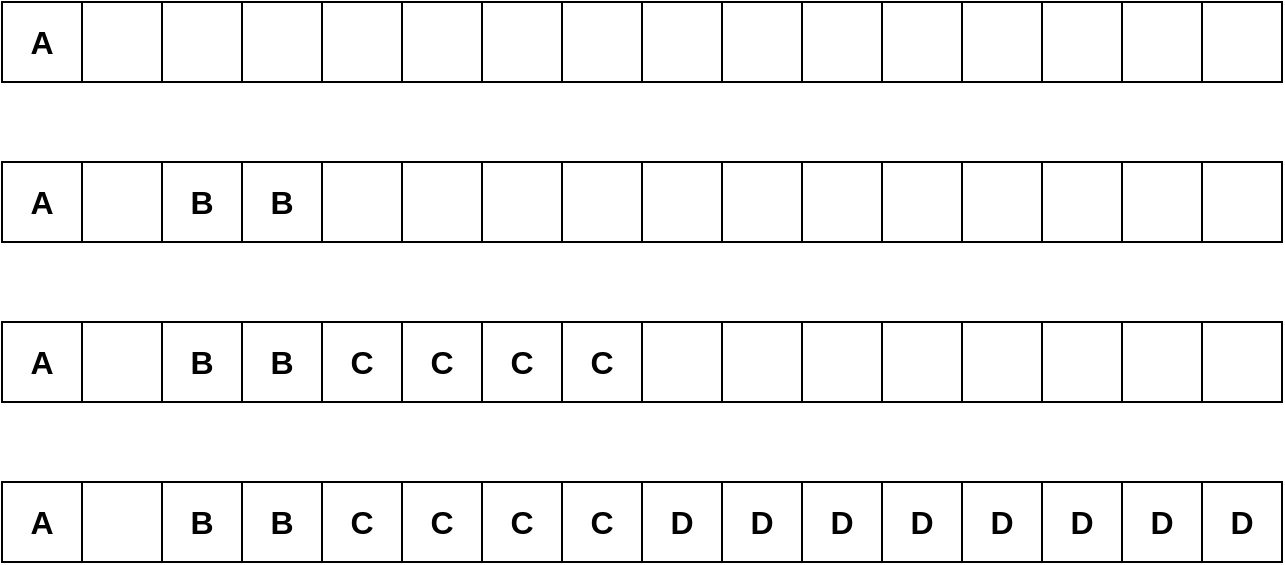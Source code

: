<mxfile version="26.1.0">
  <diagram name="Страница — 1" id="wgxagjG6LZKuOvpzFUlY">
    <mxGraphModel dx="943" dy="543" grid="0" gridSize="10" guides="1" tooltips="1" connect="1" arrows="1" fold="1" page="0" pageScale="1" pageWidth="827" pageHeight="1169" math="0" shadow="0">
      <root>
        <mxCell id="0" />
        <mxCell id="1" parent="0" />
        <mxCell id="ocvHNN4MX_A-09pbv-Cw-1" value="&lt;b&gt;&lt;font style=&quot;font-size: 16px;&quot;&gt;A&lt;/font&gt;&lt;/b&gt;" style="whiteSpace=wrap;html=1;aspect=fixed;fillColor=none;fontFamily=Helvetica;" parent="1" vertex="1">
          <mxGeometry x="160" y="220" width="40" height="40" as="geometry" />
        </mxCell>
        <mxCell id="ocvHNN4MX_A-09pbv-Cw-2" value="&lt;br&gt;&lt;div&gt;&lt;br&gt;&lt;/div&gt;" style="whiteSpace=wrap;html=1;aspect=fixed;fillColor=none;fontFamily=Helvetica;" parent="1" vertex="1">
          <mxGeometry x="200" y="220" width="40" height="40" as="geometry" />
        </mxCell>
        <mxCell id="ocvHNN4MX_A-09pbv-Cw-3" value="&lt;b&gt;&lt;font style=&quot;font-size: 16px;&quot;&gt;B&lt;/font&gt;&lt;/b&gt;" style="whiteSpace=wrap;html=1;aspect=fixed;fillColor=none;fontFamily=Helvetica;" parent="1" vertex="1">
          <mxGeometry x="240" y="220" width="40" height="40" as="geometry" />
        </mxCell>
        <mxCell id="ocvHNN4MX_A-09pbv-Cw-4" value="&lt;b&gt;&lt;font style=&quot;font-size: 16px;&quot;&gt;B&lt;/font&gt;&lt;/b&gt;" style="whiteSpace=wrap;html=1;aspect=fixed;fillColor=none;fontFamily=Helvetica;" parent="1" vertex="1">
          <mxGeometry x="280" y="220" width="40" height="40" as="geometry" />
        </mxCell>
        <mxCell id="ocvHNN4MX_A-09pbv-Cw-5" value="" style="whiteSpace=wrap;html=1;aspect=fixed;fillColor=none;fontFamily=Helvetica;" parent="1" vertex="1">
          <mxGeometry x="320" y="220" width="40" height="40" as="geometry" />
        </mxCell>
        <mxCell id="ocvHNN4MX_A-09pbv-Cw-6" value="" style="whiteSpace=wrap;html=1;aspect=fixed;fillColor=none;fontFamily=Helvetica;" parent="1" vertex="1">
          <mxGeometry x="360" y="220" width="40" height="40" as="geometry" />
        </mxCell>
        <mxCell id="ocvHNN4MX_A-09pbv-Cw-7" value="" style="whiteSpace=wrap;html=1;aspect=fixed;fillColor=none;fontFamily=Helvetica;" parent="1" vertex="1">
          <mxGeometry x="400" y="220" width="40" height="40" as="geometry" />
        </mxCell>
        <mxCell id="ocvHNN4MX_A-09pbv-Cw-9" value="" style="whiteSpace=wrap;html=1;aspect=fixed;fillColor=none;fontFamily=Helvetica;" parent="1" vertex="1">
          <mxGeometry x="480" y="220" width="40" height="40" as="geometry" />
        </mxCell>
        <mxCell id="ocvHNN4MX_A-09pbv-Cw-10" value="" style="whiteSpace=wrap;html=1;aspect=fixed;fillColor=none;fontFamily=Helvetica;" parent="1" vertex="1">
          <mxGeometry x="520" y="220" width="40" height="40" as="geometry" />
        </mxCell>
        <mxCell id="ocvHNN4MX_A-09pbv-Cw-19" value="" style="whiteSpace=wrap;html=1;aspect=fixed;fillColor=none;fontFamily=Helvetica;" parent="1" vertex="1">
          <mxGeometry x="440" y="220" width="40" height="40" as="geometry" />
        </mxCell>
        <mxCell id="EEsGbf8b42MlGyWfl3og-1" value="&lt;b&gt;&lt;font style=&quot;font-size: 16px;&quot;&gt;A&lt;/font&gt;&lt;/b&gt;" style="whiteSpace=wrap;html=1;aspect=fixed;fillColor=none;fontFamily=Helvetica;" parent="1" vertex="1">
          <mxGeometry x="160" y="300" width="40" height="40" as="geometry" />
        </mxCell>
        <mxCell id="EEsGbf8b42MlGyWfl3og-2" value="&lt;br&gt;&lt;div&gt;&lt;br&gt;&lt;/div&gt;" style="whiteSpace=wrap;html=1;aspect=fixed;fillColor=none;fontFamily=Helvetica;" parent="1" vertex="1">
          <mxGeometry x="200" y="300" width="40" height="40" as="geometry" />
        </mxCell>
        <mxCell id="EEsGbf8b42MlGyWfl3og-3" value="&lt;b&gt;&lt;font style=&quot;font-size: 16px;&quot;&gt;B&lt;/font&gt;&lt;/b&gt;" style="whiteSpace=wrap;html=1;aspect=fixed;fillColor=none;fontFamily=Helvetica;" parent="1" vertex="1">
          <mxGeometry x="240" y="300" width="40" height="40" as="geometry" />
        </mxCell>
        <mxCell id="EEsGbf8b42MlGyWfl3og-4" value="&lt;b&gt;&lt;font style=&quot;font-size: 16px;&quot;&gt;B&lt;/font&gt;&lt;/b&gt;" style="whiteSpace=wrap;html=1;aspect=fixed;fillColor=none;fontFamily=Helvetica;" parent="1" vertex="1">
          <mxGeometry x="280" y="300" width="40" height="40" as="geometry" />
        </mxCell>
        <mxCell id="EEsGbf8b42MlGyWfl3og-5" value="&lt;b&gt;&lt;font style=&quot;font-size: 16px;&quot;&gt;C&lt;/font&gt;&lt;/b&gt;" style="whiteSpace=wrap;html=1;aspect=fixed;fillColor=none;fontFamily=Helvetica;" parent="1" vertex="1">
          <mxGeometry x="320" y="300" width="40" height="40" as="geometry" />
        </mxCell>
        <mxCell id="EEsGbf8b42MlGyWfl3og-6" value="&lt;b&gt;&lt;font style=&quot;font-size: 16px;&quot;&gt;C&lt;/font&gt;&lt;/b&gt;" style="whiteSpace=wrap;html=1;aspect=fixed;fillColor=none;fontFamily=Helvetica;" parent="1" vertex="1">
          <mxGeometry x="360" y="300" width="40" height="40" as="geometry" />
        </mxCell>
        <mxCell id="EEsGbf8b42MlGyWfl3og-7" value="&lt;b&gt;&lt;font style=&quot;font-size: 16px;&quot;&gt;C&lt;/font&gt;&lt;/b&gt;" style="whiteSpace=wrap;html=1;aspect=fixed;fillColor=none;fontFamily=Helvetica;" parent="1" vertex="1">
          <mxGeometry x="400" y="300" width="40" height="40" as="geometry" />
        </mxCell>
        <mxCell id="EEsGbf8b42MlGyWfl3og-8" value="" style="whiteSpace=wrap;html=1;aspect=fixed;fillColor=none;fontFamily=Helvetica;" parent="1" vertex="1">
          <mxGeometry x="480" y="300" width="40" height="40" as="geometry" />
        </mxCell>
        <mxCell id="EEsGbf8b42MlGyWfl3og-9" value="" style="whiteSpace=wrap;html=1;aspect=fixed;fillColor=none;fontFamily=Helvetica;" parent="1" vertex="1">
          <mxGeometry x="520" y="300" width="40" height="40" as="geometry" />
        </mxCell>
        <mxCell id="EEsGbf8b42MlGyWfl3og-16" value="&lt;b&gt;&lt;font style=&quot;font-size: 16px;&quot;&gt;C&lt;/font&gt;&lt;/b&gt;" style="whiteSpace=wrap;html=1;aspect=fixed;fillColor=none;fontFamily=Helvetica;" parent="1" vertex="1">
          <mxGeometry x="440" y="300" width="40" height="40" as="geometry" />
        </mxCell>
        <mxCell id="EEsGbf8b42MlGyWfl3og-27" value="&lt;b&gt;&lt;font style=&quot;font-size: 16px;&quot;&gt;A&lt;/font&gt;&lt;/b&gt;" style="whiteSpace=wrap;html=1;aspect=fixed;fillColor=none;fontFamily=Helvetica;" parent="1" vertex="1">
          <mxGeometry x="160" y="380" width="40" height="40" as="geometry" />
        </mxCell>
        <mxCell id="EEsGbf8b42MlGyWfl3og-28" value="&lt;br&gt;&lt;div&gt;&lt;br&gt;&lt;/div&gt;" style="whiteSpace=wrap;html=1;aspect=fixed;fillColor=none;fontFamily=Helvetica;" parent="1" vertex="1">
          <mxGeometry x="200" y="380" width="40" height="40" as="geometry" />
        </mxCell>
        <mxCell id="EEsGbf8b42MlGyWfl3og-29" value="&lt;b&gt;&lt;font style=&quot;font-size: 16px;&quot;&gt;B&lt;/font&gt;&lt;/b&gt;" style="whiteSpace=wrap;html=1;aspect=fixed;fillColor=none;fontFamily=Helvetica;" parent="1" vertex="1">
          <mxGeometry x="240" y="380" width="40" height="40" as="geometry" />
        </mxCell>
        <mxCell id="EEsGbf8b42MlGyWfl3og-30" value="&lt;b&gt;&lt;font style=&quot;font-size: 16px;&quot;&gt;B&lt;/font&gt;&lt;/b&gt;" style="whiteSpace=wrap;html=1;aspect=fixed;fillColor=none;fontFamily=Helvetica;" parent="1" vertex="1">
          <mxGeometry x="280" y="380" width="40" height="40" as="geometry" />
        </mxCell>
        <mxCell id="EEsGbf8b42MlGyWfl3og-31" value="&lt;b&gt;&lt;font style=&quot;font-size: 16px;&quot;&gt;C&lt;/font&gt;&lt;/b&gt;" style="whiteSpace=wrap;html=1;aspect=fixed;fillColor=none;fontFamily=Helvetica;" parent="1" vertex="1">
          <mxGeometry x="320" y="380" width="40" height="40" as="geometry" />
        </mxCell>
        <mxCell id="EEsGbf8b42MlGyWfl3og-32" value="&lt;b&gt;&lt;font style=&quot;font-size: 16px;&quot;&gt;C&lt;/font&gt;&lt;/b&gt;" style="whiteSpace=wrap;html=1;aspect=fixed;fillColor=none;fontFamily=Helvetica;" parent="1" vertex="1">
          <mxGeometry x="360" y="380" width="40" height="40" as="geometry" />
        </mxCell>
        <mxCell id="EEsGbf8b42MlGyWfl3og-33" value="&lt;b&gt;&lt;font style=&quot;font-size: 16px;&quot;&gt;C&lt;/font&gt;&lt;/b&gt;" style="whiteSpace=wrap;html=1;aspect=fixed;fillColor=none;fontFamily=Helvetica;" parent="1" vertex="1">
          <mxGeometry x="400" y="380" width="40" height="40" as="geometry" />
        </mxCell>
        <mxCell id="EEsGbf8b42MlGyWfl3og-36" value="&lt;b&gt;&lt;font style=&quot;font-size: 16px;&quot;&gt;C&lt;/font&gt;&lt;/b&gt;" style="whiteSpace=wrap;html=1;aspect=fixed;fillColor=none;fontFamily=Helvetica;" parent="1" vertex="1">
          <mxGeometry x="440" y="380" width="40" height="40" as="geometry" />
        </mxCell>
        <mxCell id="EEsGbf8b42MlGyWfl3og-41" value="&lt;b&gt;&lt;font style=&quot;font-size: 16px;&quot;&gt;D&lt;/font&gt;&lt;/b&gt;" style="whiteSpace=wrap;html=1;aspect=fixed;fillColor=none;fontFamily=Helvetica;" parent="1" vertex="1">
          <mxGeometry x="480" y="380" width="40" height="40" as="geometry" />
        </mxCell>
        <mxCell id="EEsGbf8b42MlGyWfl3og-42" value="&lt;b&gt;&lt;font style=&quot;font-size: 16px;&quot;&gt;D&lt;/font&gt;&lt;/b&gt;" style="whiteSpace=wrap;html=1;aspect=fixed;fillColor=none;fontFamily=Helvetica;" parent="1" vertex="1">
          <mxGeometry x="520" y="380" width="40" height="40" as="geometry" />
        </mxCell>
        <mxCell id="EEsGbf8b42MlGyWfl3og-43" value="&lt;b&gt;&lt;font style=&quot;font-size: 16px;&quot;&gt;D&lt;/font&gt;&lt;/b&gt;" style="whiteSpace=wrap;html=1;aspect=fixed;fillColor=none;fontFamily=Helvetica;" parent="1" vertex="1">
          <mxGeometry x="560" y="380" width="40" height="40" as="geometry" />
        </mxCell>
        <mxCell id="EEsGbf8b42MlGyWfl3og-44" value="&lt;b&gt;&lt;font style=&quot;font-size: 16px;&quot;&gt;D&lt;/font&gt;&lt;/b&gt;" style="whiteSpace=wrap;html=1;aspect=fixed;fillColor=none;fontFamily=Helvetica;" parent="1" vertex="1">
          <mxGeometry x="600" y="380" width="40" height="40" as="geometry" />
        </mxCell>
        <mxCell id="EEsGbf8b42MlGyWfl3og-45" value="&lt;b&gt;&lt;font style=&quot;font-size: 16px;&quot;&gt;D&lt;/font&gt;&lt;/b&gt;" style="whiteSpace=wrap;html=1;aspect=fixed;fillColor=none;fontFamily=Helvetica;" parent="1" vertex="1">
          <mxGeometry x="640" y="380" width="40" height="40" as="geometry" />
        </mxCell>
        <mxCell id="EEsGbf8b42MlGyWfl3og-46" value="&lt;b&gt;&lt;font style=&quot;font-size: 16px;&quot;&gt;D&lt;/font&gt;&lt;/b&gt;" style="whiteSpace=wrap;html=1;aspect=fixed;fillColor=none;fontFamily=Helvetica;" parent="1" vertex="1">
          <mxGeometry x="680" y="380" width="40" height="40" as="geometry" />
        </mxCell>
        <mxCell id="EEsGbf8b42MlGyWfl3og-47" value="&lt;b&gt;&lt;font style=&quot;font-size: 16px;&quot;&gt;D&lt;/font&gt;&lt;/b&gt;" style="whiteSpace=wrap;html=1;aspect=fixed;fillColor=none;fontFamily=Helvetica;" parent="1" vertex="1">
          <mxGeometry x="720" y="380" width="40" height="40" as="geometry" />
        </mxCell>
        <mxCell id="EEsGbf8b42MlGyWfl3og-48" value="&lt;b&gt;&lt;font style=&quot;font-size: 16px;&quot;&gt;D&lt;/font&gt;&lt;/b&gt;" style="whiteSpace=wrap;html=1;aspect=fixed;fillColor=none;fontFamily=Helvetica;" parent="1" vertex="1">
          <mxGeometry x="760" y="380" width="40" height="40" as="geometry" />
        </mxCell>
        <mxCell id="EEsGbf8b42MlGyWfl3og-49" value="" style="whiteSpace=wrap;html=1;aspect=fixed;fillColor=none;fontFamily=Helvetica;" parent="1" vertex="1">
          <mxGeometry x="560" y="300" width="40" height="40" as="geometry" />
        </mxCell>
        <mxCell id="EEsGbf8b42MlGyWfl3og-50" value="" style="whiteSpace=wrap;html=1;aspect=fixed;fillColor=none;fontFamily=Helvetica;" parent="1" vertex="1">
          <mxGeometry x="600" y="300" width="40" height="40" as="geometry" />
        </mxCell>
        <mxCell id="EEsGbf8b42MlGyWfl3og-51" value="" style="whiteSpace=wrap;html=1;aspect=fixed;fillColor=none;fontFamily=Helvetica;" parent="1" vertex="1">
          <mxGeometry x="640" y="300" width="40" height="40" as="geometry" />
        </mxCell>
        <mxCell id="EEsGbf8b42MlGyWfl3og-52" value="" style="whiteSpace=wrap;html=1;aspect=fixed;fillColor=none;fontFamily=Helvetica;" parent="1" vertex="1">
          <mxGeometry x="680" y="300" width="40" height="40" as="geometry" />
        </mxCell>
        <mxCell id="EEsGbf8b42MlGyWfl3og-53" value="" style="whiteSpace=wrap;html=1;aspect=fixed;fillColor=none;fontFamily=Helvetica;" parent="1" vertex="1">
          <mxGeometry x="720" y="300" width="40" height="40" as="geometry" />
        </mxCell>
        <mxCell id="EEsGbf8b42MlGyWfl3og-54" value="" style="whiteSpace=wrap;html=1;aspect=fixed;fillColor=none;fontFamily=Helvetica;" parent="1" vertex="1">
          <mxGeometry x="760" y="300" width="40" height="40" as="geometry" />
        </mxCell>
        <mxCell id="EEsGbf8b42MlGyWfl3og-55" value="" style="whiteSpace=wrap;html=1;aspect=fixed;fillColor=none;fontFamily=Helvetica;" parent="1" vertex="1">
          <mxGeometry x="560" y="220" width="40" height="40" as="geometry" />
        </mxCell>
        <mxCell id="EEsGbf8b42MlGyWfl3og-56" value="" style="whiteSpace=wrap;html=1;aspect=fixed;fillColor=none;fontFamily=Helvetica;" parent="1" vertex="1">
          <mxGeometry x="600" y="220" width="40" height="40" as="geometry" />
        </mxCell>
        <mxCell id="EEsGbf8b42MlGyWfl3og-57" value="" style="whiteSpace=wrap;html=1;aspect=fixed;fillColor=none;fontFamily=Helvetica;" parent="1" vertex="1">
          <mxGeometry x="640" y="220" width="40" height="40" as="geometry" />
        </mxCell>
        <mxCell id="EEsGbf8b42MlGyWfl3og-58" value="" style="whiteSpace=wrap;html=1;aspect=fixed;fillColor=none;fontFamily=Helvetica;" parent="1" vertex="1">
          <mxGeometry x="680" y="220" width="40" height="40" as="geometry" />
        </mxCell>
        <mxCell id="EEsGbf8b42MlGyWfl3og-59" value="" style="whiteSpace=wrap;html=1;aspect=fixed;fillColor=none;fontFamily=Helvetica;" parent="1" vertex="1">
          <mxGeometry x="720" y="220" width="40" height="40" as="geometry" />
        </mxCell>
        <mxCell id="EEsGbf8b42MlGyWfl3og-60" value="" style="whiteSpace=wrap;html=1;aspect=fixed;fillColor=none;fontFamily=Helvetica;" parent="1" vertex="1">
          <mxGeometry x="760" y="220" width="40" height="40" as="geometry" />
        </mxCell>
        <mxCell id="EEsGbf8b42MlGyWfl3og-61" value="&lt;b&gt;&lt;font style=&quot;font-size: 16px;&quot;&gt;A&lt;/font&gt;&lt;/b&gt;" style="whiteSpace=wrap;html=1;aspect=fixed;fillColor=none;fontFamily=Helvetica;" parent="1" vertex="1">
          <mxGeometry x="160" y="140" width="40" height="40" as="geometry" />
        </mxCell>
        <mxCell id="EEsGbf8b42MlGyWfl3og-62" value="" style="whiteSpace=wrap;html=1;aspect=fixed;fillColor=none;fontFamily=Helvetica;" parent="1" vertex="1">
          <mxGeometry x="200" y="140" width="40" height="40" as="geometry" />
        </mxCell>
        <mxCell id="EEsGbf8b42MlGyWfl3og-63" value="" style="whiteSpace=wrap;html=1;aspect=fixed;fillColor=none;fontFamily=Helvetica;" parent="1" vertex="1">
          <mxGeometry x="240" y="140" width="40" height="40" as="geometry" />
        </mxCell>
        <mxCell id="EEsGbf8b42MlGyWfl3og-64" value="" style="whiteSpace=wrap;html=1;aspect=fixed;fillColor=none;fontFamily=Helvetica;" parent="1" vertex="1">
          <mxGeometry x="280" y="140" width="40" height="40" as="geometry" />
        </mxCell>
        <mxCell id="EEsGbf8b42MlGyWfl3og-65" value="" style="whiteSpace=wrap;html=1;aspect=fixed;fillColor=none;fontFamily=Helvetica;" parent="1" vertex="1">
          <mxGeometry x="320" y="140" width="40" height="40" as="geometry" />
        </mxCell>
        <mxCell id="EEsGbf8b42MlGyWfl3og-66" value="" style="whiteSpace=wrap;html=1;aspect=fixed;fillColor=none;fontFamily=Helvetica;" parent="1" vertex="1">
          <mxGeometry x="360" y="140" width="40" height="40" as="geometry" />
        </mxCell>
        <mxCell id="EEsGbf8b42MlGyWfl3og-67" value="" style="whiteSpace=wrap;html=1;aspect=fixed;fillColor=none;fontFamily=Helvetica;" parent="1" vertex="1">
          <mxGeometry x="400" y="140" width="40" height="40" as="geometry" />
        </mxCell>
        <mxCell id="EEsGbf8b42MlGyWfl3og-68" value="" style="whiteSpace=wrap;html=1;aspect=fixed;fillColor=none;fontFamily=Helvetica;" parent="1" vertex="1">
          <mxGeometry x="480" y="140" width="40" height="40" as="geometry" />
        </mxCell>
        <mxCell id="EEsGbf8b42MlGyWfl3og-69" value="" style="whiteSpace=wrap;html=1;aspect=fixed;fillColor=none;fontFamily=Helvetica;" parent="1" vertex="1">
          <mxGeometry x="520" y="140" width="40" height="40" as="geometry" />
        </mxCell>
        <mxCell id="EEsGbf8b42MlGyWfl3og-70" value="" style="whiteSpace=wrap;html=1;aspect=fixed;fillColor=none;fontFamily=Helvetica;" parent="1" vertex="1">
          <mxGeometry x="440" y="140" width="40" height="40" as="geometry" />
        </mxCell>
        <mxCell id="EEsGbf8b42MlGyWfl3og-73" value="" style="whiteSpace=wrap;html=1;aspect=fixed;fillColor=none;fontFamily=Helvetica;" parent="1" vertex="1">
          <mxGeometry x="560" y="140" width="40" height="40" as="geometry" />
        </mxCell>
        <mxCell id="EEsGbf8b42MlGyWfl3og-74" value="" style="whiteSpace=wrap;html=1;aspect=fixed;fillColor=none;fontFamily=Helvetica;" parent="1" vertex="1">
          <mxGeometry x="600" y="140" width="40" height="40" as="geometry" />
        </mxCell>
        <mxCell id="EEsGbf8b42MlGyWfl3og-75" value="" style="whiteSpace=wrap;html=1;aspect=fixed;fillColor=none;fontFamily=Helvetica;" parent="1" vertex="1">
          <mxGeometry x="640" y="140" width="40" height="40" as="geometry" />
        </mxCell>
        <mxCell id="EEsGbf8b42MlGyWfl3og-76" value="" style="whiteSpace=wrap;html=1;aspect=fixed;fillColor=none;fontFamily=Helvetica;" parent="1" vertex="1">
          <mxGeometry x="680" y="140" width="40" height="40" as="geometry" />
        </mxCell>
        <mxCell id="EEsGbf8b42MlGyWfl3og-77" value="" style="whiteSpace=wrap;html=1;aspect=fixed;fillColor=none;fontFamily=Helvetica;" parent="1" vertex="1">
          <mxGeometry x="720" y="140" width="40" height="40" as="geometry" />
        </mxCell>
        <mxCell id="EEsGbf8b42MlGyWfl3og-78" value="" style="whiteSpace=wrap;html=1;aspect=fixed;fillColor=none;fontFamily=Helvetica;" parent="1" vertex="1">
          <mxGeometry x="760" y="140" width="40" height="40" as="geometry" />
        </mxCell>
      </root>
    </mxGraphModel>
  </diagram>
</mxfile>
